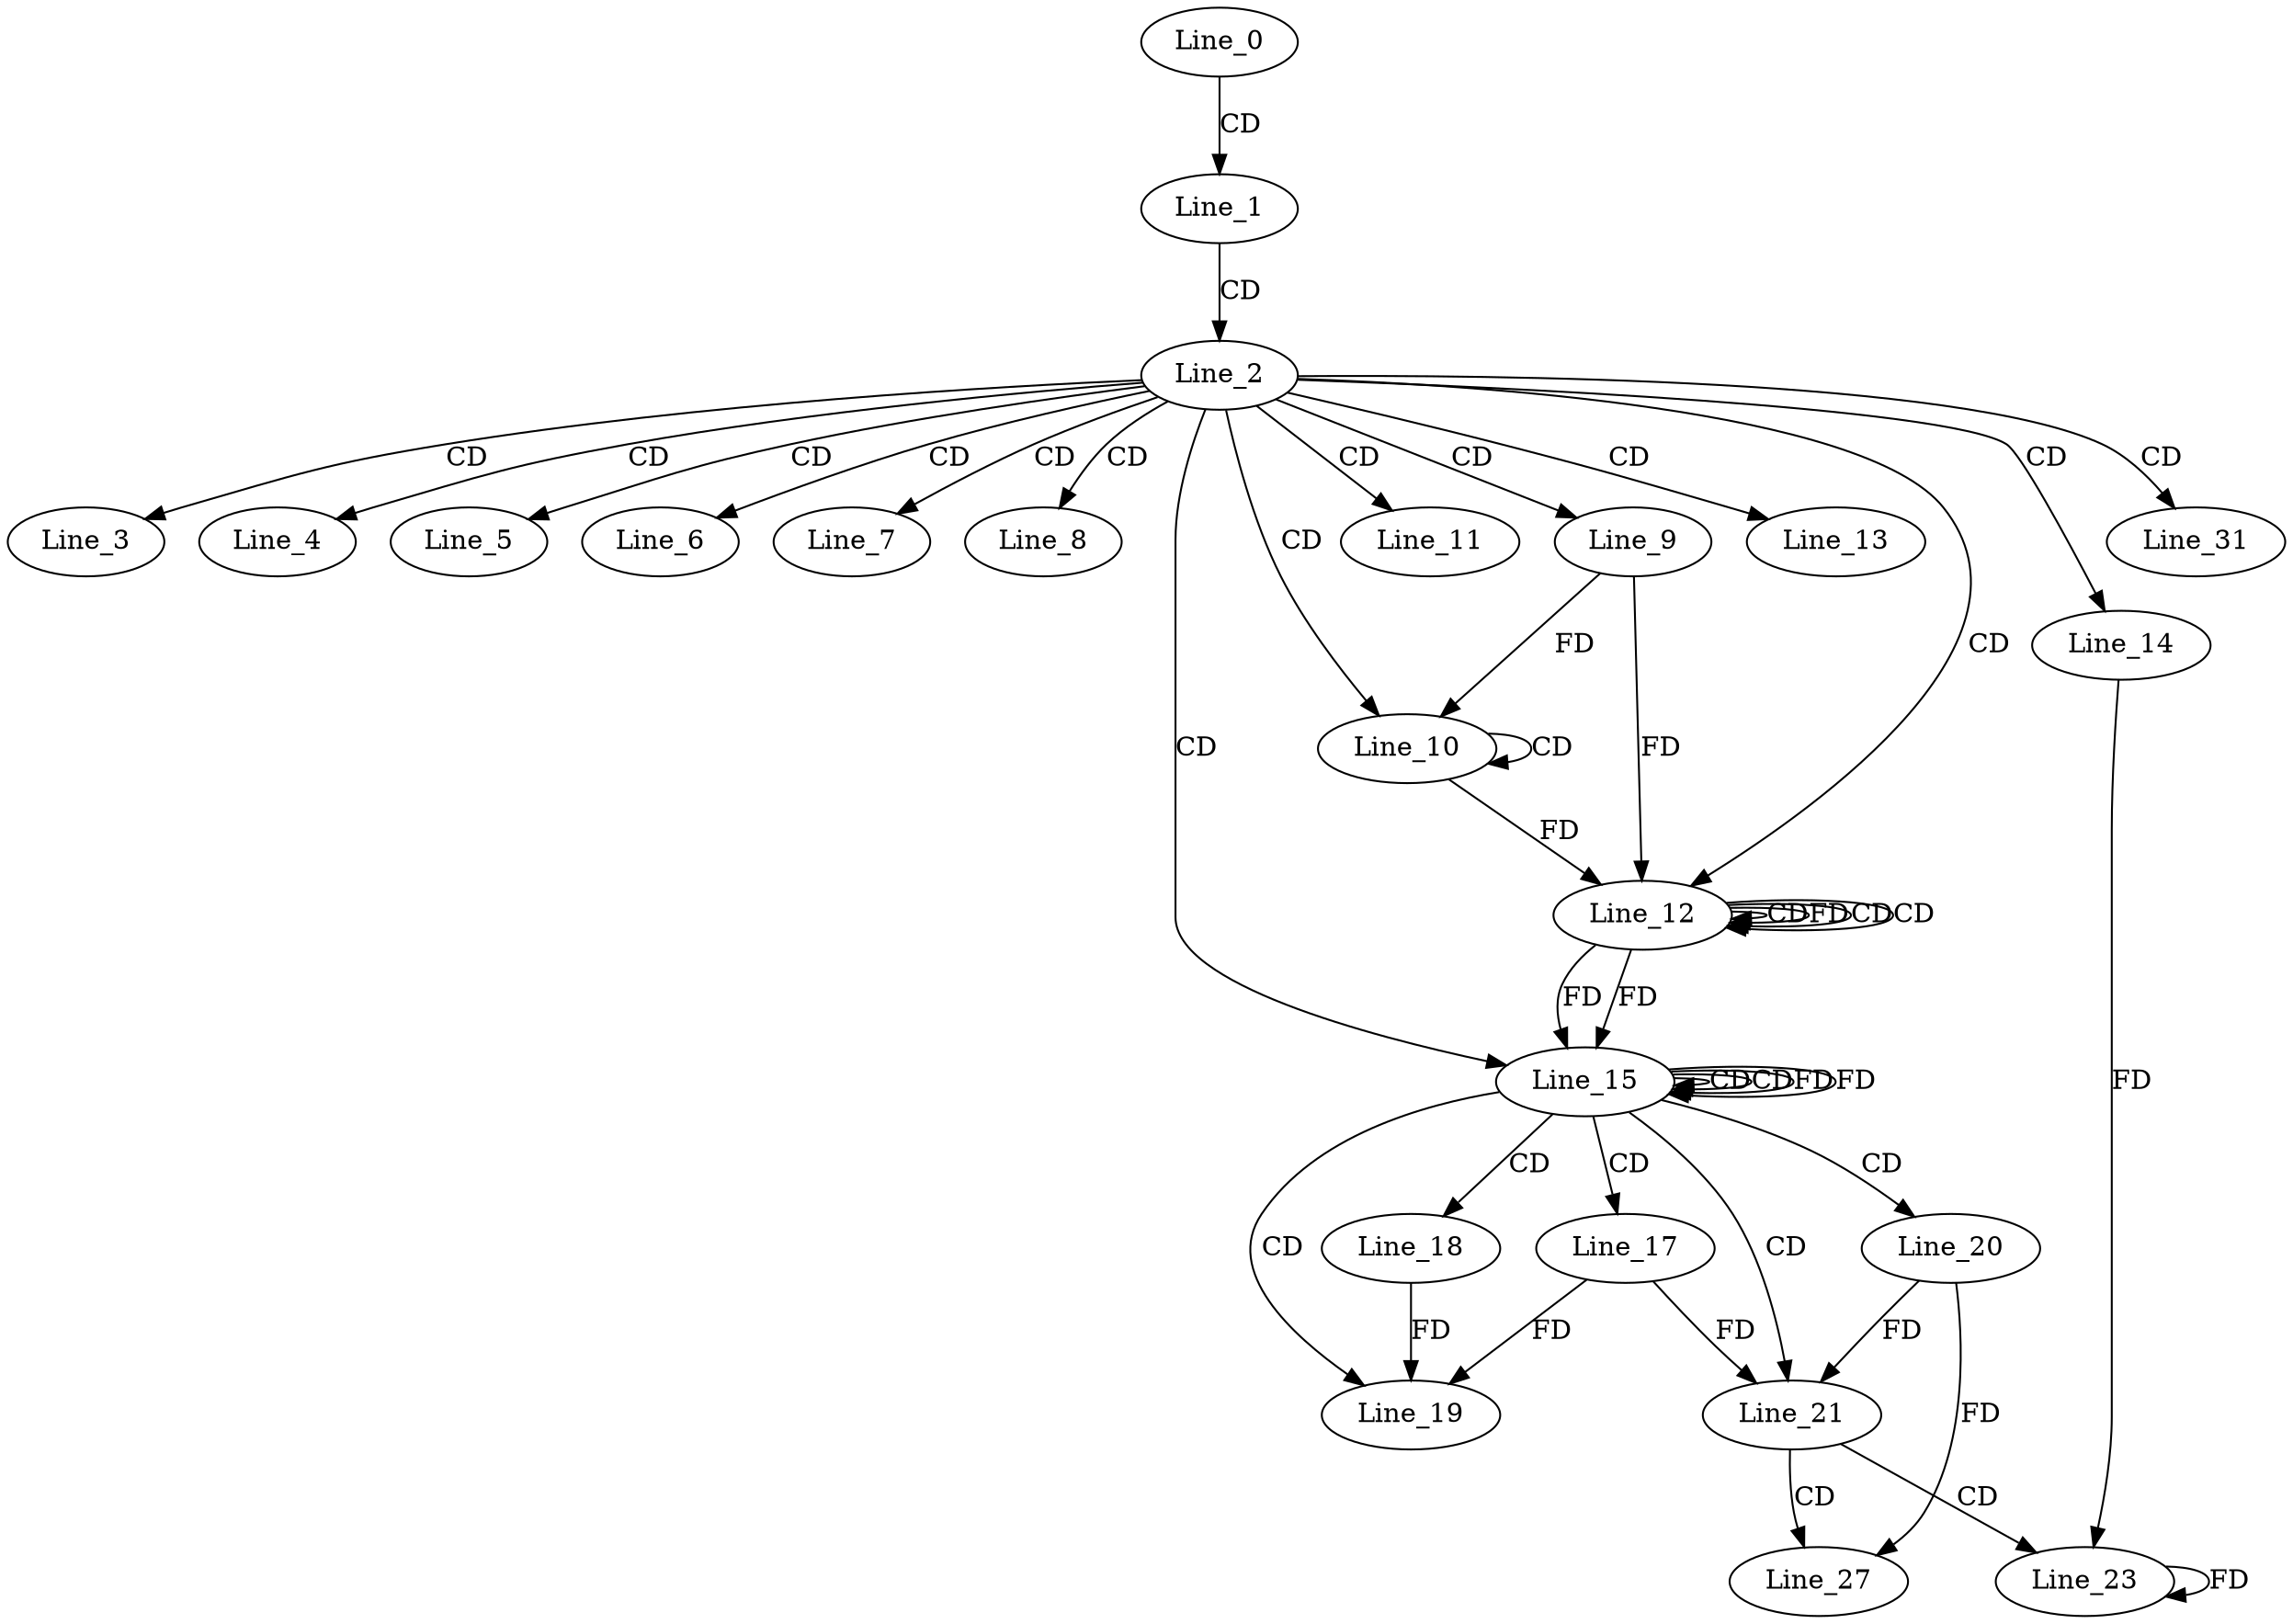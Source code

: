 digraph G {
  Line_0;
  Line_1;
  Line_2;
  Line_3;
  Line_4;
  Line_5;
  Line_6;
  Line_7;
  Line_8;
  Line_9;
  Line_10;
  Line_10;
  Line_11;
  Line_12;
  Line_12;
  Line_12;
  Line_12;
  Line_12;
  Line_13;
  Line_14;
  Line_15;
  Line_15;
  Line_15;
  Line_17;
  Line_18;
  Line_19;
  Line_20;
  Line_21;
  Line_23;
  Line_27;
  Line_31;
  Line_0 -> Line_1 [ label="CD" ];
  Line_1 -> Line_2 [ label="CD" ];
  Line_2 -> Line_3 [ label="CD" ];
  Line_2 -> Line_4 [ label="CD" ];
  Line_2 -> Line_5 [ label="CD" ];
  Line_2 -> Line_6 [ label="CD" ];
  Line_2 -> Line_7 [ label="CD" ];
  Line_2 -> Line_8 [ label="CD" ];
  Line_2 -> Line_9 [ label="CD" ];
  Line_2 -> Line_10 [ label="CD" ];
  Line_10 -> Line_10 [ label="CD" ];
  Line_9 -> Line_10 [ label="FD" ];
  Line_2 -> Line_11 [ label="CD" ];
  Line_2 -> Line_12 [ label="CD" ];
  Line_12 -> Line_12 [ label="CD" ];
  Line_10 -> Line_12 [ label="FD" ];
  Line_12 -> Line_12 [ label="FD" ];
  Line_12 -> Line_12 [ label="CD" ];
  Line_12 -> Line_12 [ label="CD" ];
  Line_9 -> Line_12 [ label="FD" ];
  Line_2 -> Line_13 [ label="CD" ];
  Line_2 -> Line_14 [ label="CD" ];
  Line_2 -> Line_15 [ label="CD" ];
  Line_15 -> Line_15 [ label="CD" ];
  Line_12 -> Line_15 [ label="FD" ];
  Line_15 -> Line_15 [ label="CD" ];
  Line_15 -> Line_15 [ label="FD" ];
  Line_12 -> Line_15 [ label="FD" ];
  Line_15 -> Line_17 [ label="CD" ];
  Line_15 -> Line_18 [ label="CD" ];
  Line_15 -> Line_19 [ label="CD" ];
  Line_17 -> Line_19 [ label="FD" ];
  Line_18 -> Line_19 [ label="FD" ];
  Line_15 -> Line_20 [ label="CD" ];
  Line_15 -> Line_21 [ label="CD" ];
  Line_17 -> Line_21 [ label="FD" ];
  Line_20 -> Line_21 [ label="FD" ];
  Line_21 -> Line_23 [ label="CD" ];
  Line_23 -> Line_23 [ label="FD" ];
  Line_14 -> Line_23 [ label="FD" ];
  Line_21 -> Line_27 [ label="CD" ];
  Line_20 -> Line_27 [ label="FD" ];
  Line_2 -> Line_31 [ label="CD" ];
  Line_15 -> Line_15 [ label="FD" ];
}
